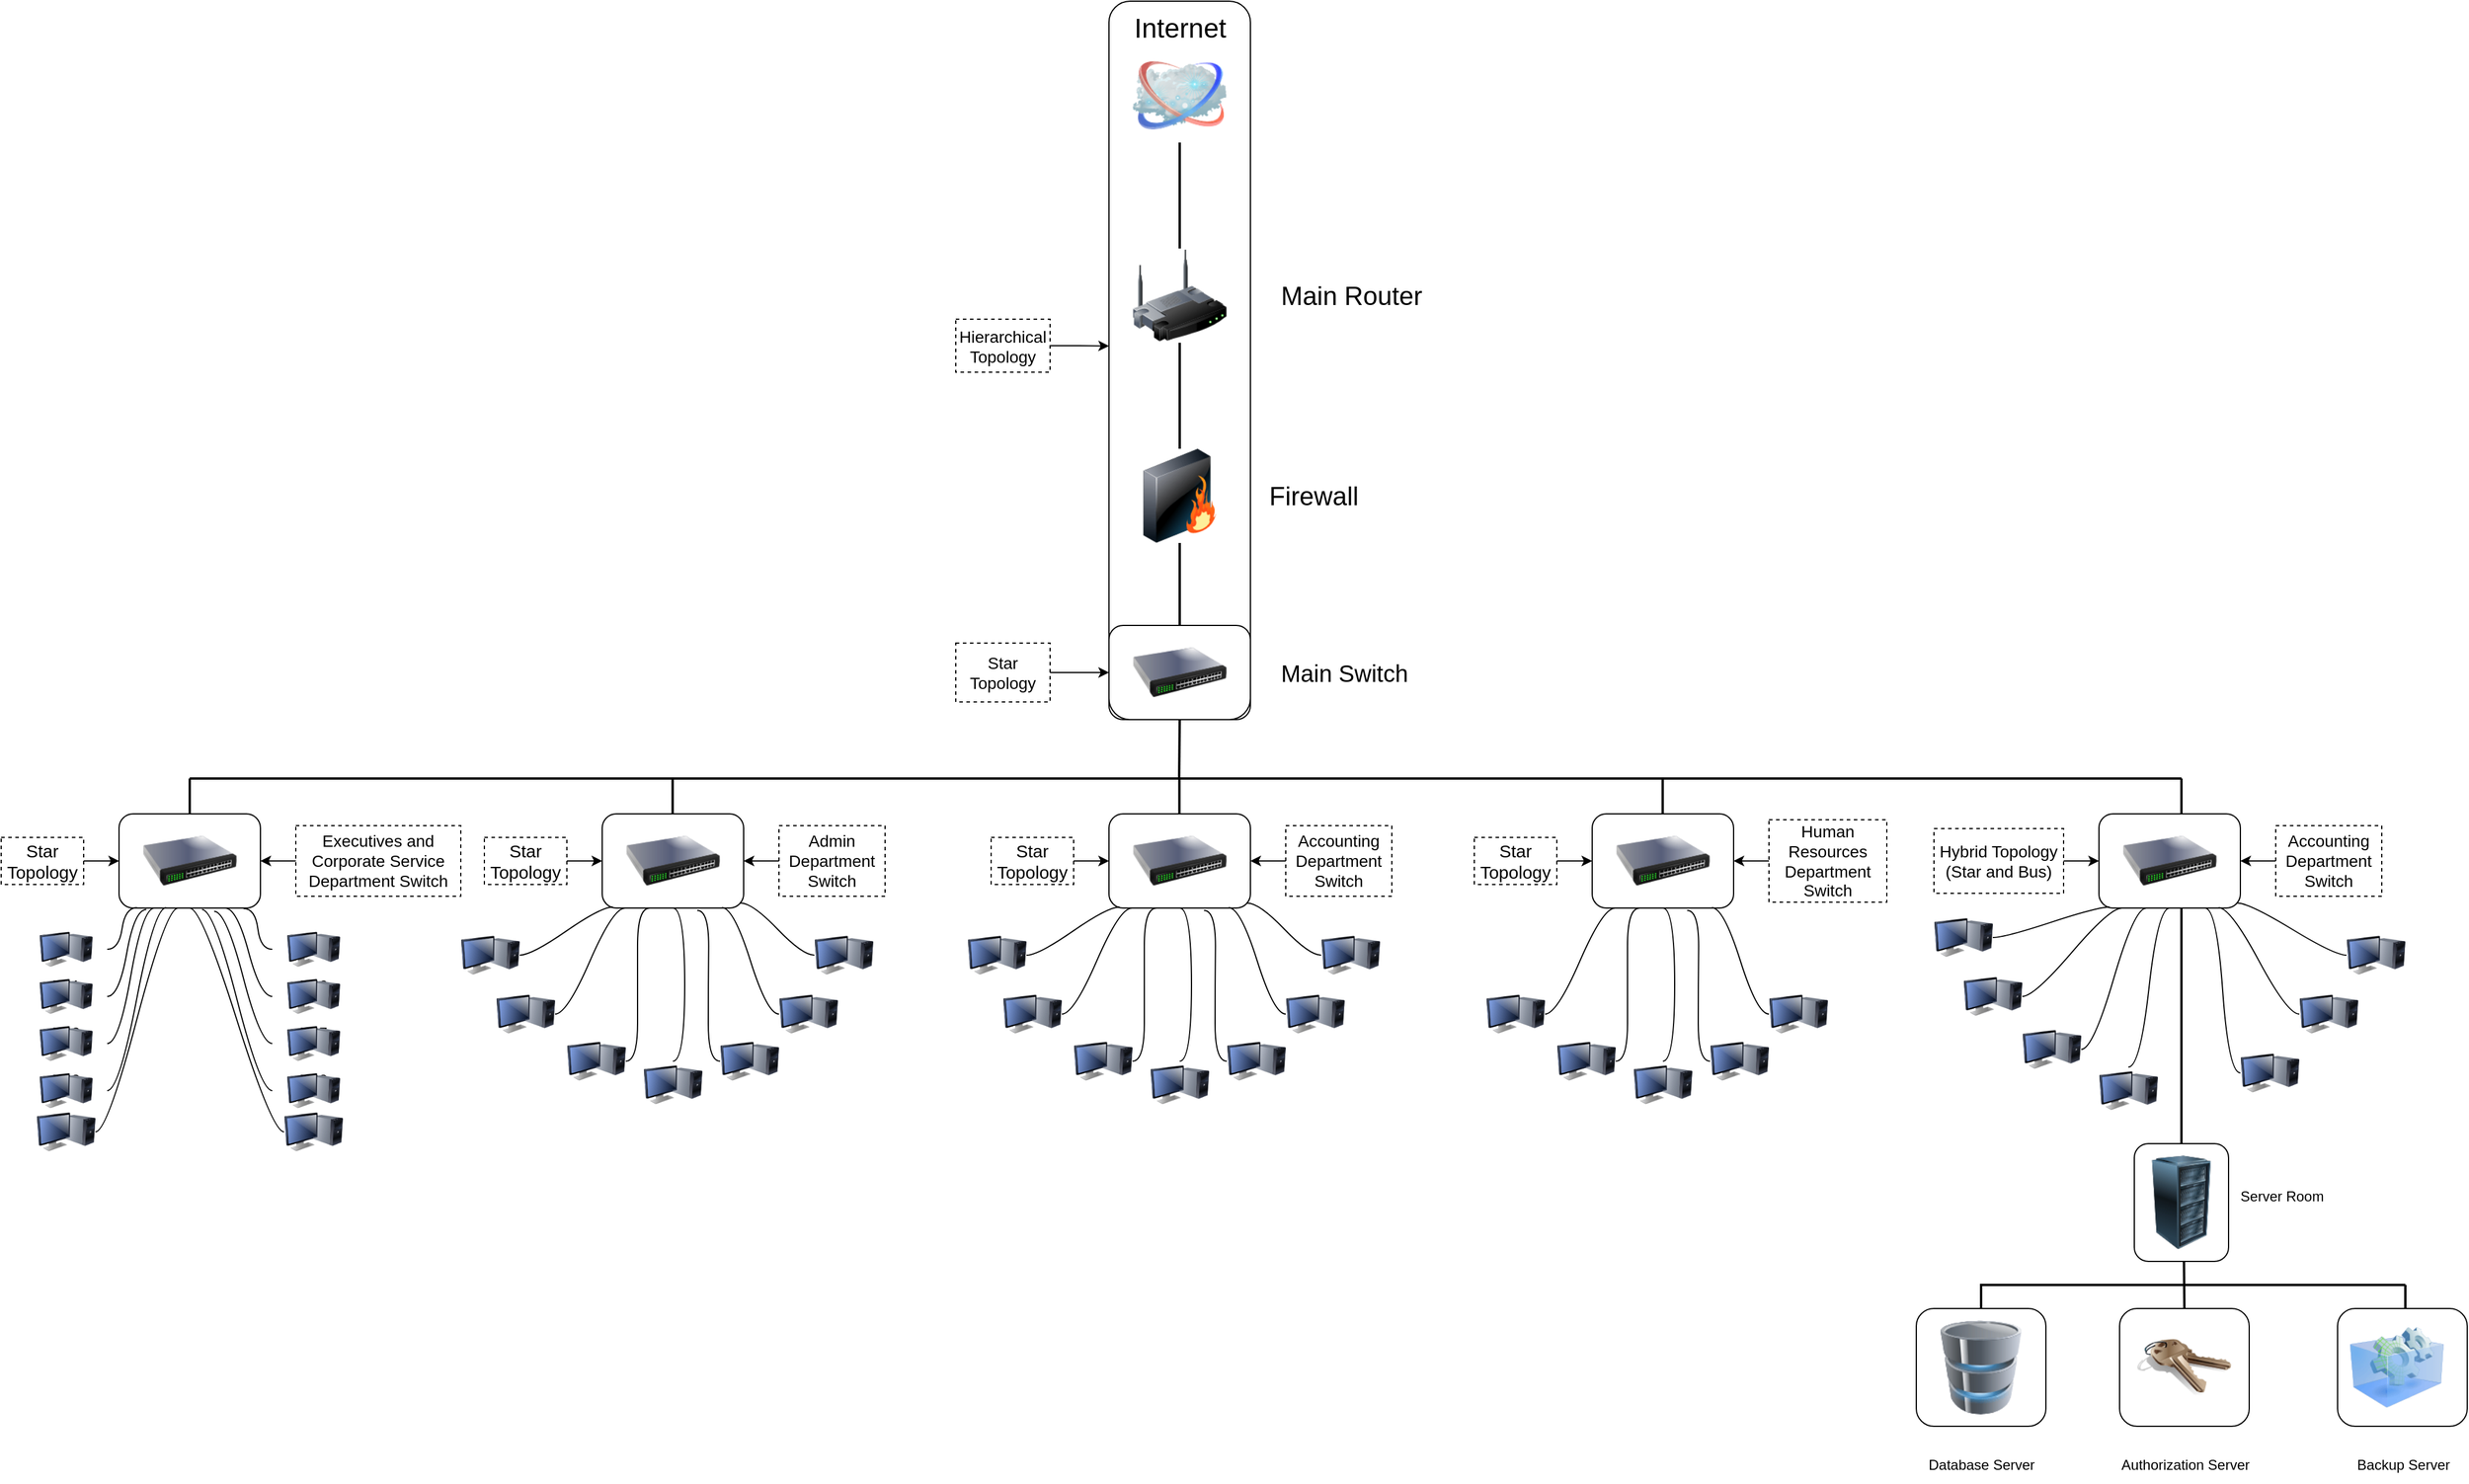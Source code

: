 <mxfile version="26.0.14">
  <diagram name="Page-1" id="55a83fd1-7818-8e21-69c5-c3457e3827bb">
    <mxGraphModel dx="402" dy="228" grid="1" gridSize="10" guides="1" tooltips="1" connect="1" arrows="1" fold="1" page="1" pageScale="1" pageWidth="4000" pageHeight="2800" background="none" math="0" shadow="0">
      <root>
        <mxCell id="0" />
        <mxCell id="1" parent="0" />
        <mxCell id="69ecfefc5c41e42c-18" style="edgeStyle=none;rounded=0;html=1;labelBackgroundColor=none;endArrow=none;strokeWidth=2;fontFamily=Verdana;fontSize=22;entryX=0.5;entryY=0;entryDx=0;entryDy=0;" parent="1" source="69ecfefc5c41e42c-1" target="69ecfefc5c41e42c-3" edge="1">
          <mxGeometry relative="1" as="geometry">
            <mxPoint x="1380" y="440" as="targetPoint" />
          </mxGeometry>
        </mxCell>
        <mxCell id="69ecfefc5c41e42c-2" value="&lt;font style=&quot;font-size: 23px;&quot;&gt;Internet&lt;/font&gt;" style="image;html=1;labelBackgroundColor=#ffffff;image=img/lib/clip_art/networking/Cloud_128x128.png;rounded=1;shadow=0;comic=0;strokeWidth=2;fontSize=22;labelPosition=center;verticalLabelPosition=top;align=center;verticalAlign=bottom;" parent="1" vertex="1">
          <mxGeometry x="1270" y="150" width="80" height="80" as="geometry" />
        </mxCell>
        <mxCell id="69ecfefc5c41e42c-19" style="edgeStyle=none;rounded=0;html=1;labelBackgroundColor=none;endArrow=none;strokeWidth=2;fontFamily=Verdana;fontSize=22;exitX=0.5;exitY=0;exitDx=0;exitDy=0;" parent="1" source="69ecfefc5c41e42c-1" target="69ecfefc5c41e42c-2" edge="1">
          <mxGeometry relative="1" as="geometry">
            <mxPoint x="1390" y="300" as="sourcePoint" />
          </mxGeometry>
        </mxCell>
        <mxCell id="69ecfefc5c41e42c-3" value="" style="image;html=1;labelBackgroundColor=#ffffff;image=img/lib/clip_art/networking/Firewall_128x128.png;rounded=1;shadow=0;comic=0;strokeWidth=2;fontSize=22;labelPosition=right;verticalLabelPosition=middle;align=left;verticalAlign=middle;movable=1;resizable=1;rotatable=1;deletable=1;editable=1;locked=0;connectable=1;" parent="1" vertex="1">
          <mxGeometry x="1270" y="490" width="80" height="80" as="geometry" />
        </mxCell>
        <mxCell id="6Orky0kNLDX0zlgvZ00A-6" value="" style="endArrow=none;html=1;rounded=0;entryX=0.5;entryY=1;entryDx=0;entryDy=0;exitX=0.5;exitY=0;exitDx=0;exitDy=0;strokeWidth=2;" edge="1" parent="1" source="6Orky0kNLDX0zlgvZ00A-5" target="69ecfefc5c41e42c-3">
          <mxGeometry width="50" height="50" relative="1" as="geometry">
            <mxPoint x="1240" y="510" as="sourcePoint" />
            <mxPoint x="1290" y="460" as="targetPoint" />
          </mxGeometry>
        </mxCell>
        <mxCell id="6Orky0kNLDX0zlgvZ00A-13" style="edgeStyle=entityRelationEdgeStyle;rounded=0;orthogonalLoop=1;jettySize=auto;html=1;startArrow=none;endArrow=none;segment=10;curved=1;sourcePerimeterSpacing=0;targetPerimeterSpacing=0;strokeWidth=2;" edge="1" parent="1">
          <mxGeometry relative="1" as="geometry">
            <mxPoint x="2160" y="770" as="targetPoint" />
            <mxPoint x="1334.996" y="770.004" as="sourcePoint" />
          </mxGeometry>
        </mxCell>
        <mxCell id="6Orky0kNLDX0zlgvZ00A-11" value="" style="whiteSpace=wrap;html=1;shape=partialRectangle;top=0;left=0;bottom=1;right=0;points=[[0,1],[1,1]];fillColor=none;align=center;verticalAlign=bottom;routingCenterY=0.5;snapToPoint=1;recursiveResize=0;autosize=1;treeFolding=1;treeMoving=1;newEdgeStyle={&quot;edgeStyle&quot;:&quot;entityRelationEdgeStyle&quot;,&quot;startArrow&quot;:&quot;none&quot;,&quot;endArrow&quot;:&quot;none&quot;,&quot;segment&quot;:10,&quot;curved&quot;:1,&quot;sourcePerimeterSpacing&quot;:0,&quot;targetPerimeterSpacing&quot;:0};strokeWidth=2;" vertex="1" parent="1">
          <mxGeometry x="1285" y="730" width="50" height="40" as="geometry" />
        </mxCell>
        <mxCell id="6Orky0kNLDX0zlgvZ00A-12" value="" style="edgeStyle=entityRelationEdgeStyle;startArrow=none;endArrow=none;segment=10;curved=1;sourcePerimeterSpacing=0;targetPerimeterSpacing=0;rounded=0;strokeWidth=2;entryX=0;entryY=1;entryDx=0;entryDy=0;" edge="1" target="6Orky0kNLDX0zlgvZ00A-11" parent="1">
          <mxGeometry relative="1" as="geometry">
            <mxPoint x="470" y="770" as="sourcePoint" />
            <mxPoint x="1269.935" y="769.995" as="targetPoint" />
            <Array as="points">
              <mxPoint x="690" y="810" />
              <mxPoint x="940" y="760.06" />
            </Array>
          </mxGeometry>
        </mxCell>
        <mxCell id="69ecfefc5c41e42c-1" value="" style="image;html=1;labelBackgroundColor=#ffffff;image=img/lib/clip_art/networking/Wireless_Router_128x128.png;rounded=1;shadow=0;comic=0;strokeWidth=2;fontSize=22" parent="1" vertex="1">
          <mxGeometry x="1270" y="320" width="80" height="80" as="geometry" />
        </mxCell>
        <mxCell id="6Orky0kNLDX0zlgvZ00A-2" value="&lt;font style=&quot;font-size: 22px;&quot;&gt;Main Router&lt;/font&gt;" style="text;strokeColor=none;fillColor=none;align=left;verticalAlign=middle;spacingLeft=4;spacingRight=4;overflow=hidden;points=[[0,0.5],[1,0.5]];portConstraint=eastwest;rotatable=0;whiteSpace=wrap;html=1;" vertex="1" parent="1">
          <mxGeometry x="1390" y="345" width="170" height="30" as="geometry" />
        </mxCell>
        <mxCell id="6Orky0kNLDX0zlgvZ00A-19" value="&lt;font style=&quot;font-size: 22px;&quot;&gt;Firewall&lt;/font&gt;" style="text;strokeColor=none;fillColor=none;align=left;verticalAlign=middle;spacingLeft=4;spacingRight=4;overflow=hidden;points=[[0,0.5],[1,0.5]];portConstraint=eastwest;rotatable=0;whiteSpace=wrap;html=1;" vertex="1" parent="1">
          <mxGeometry x="1380" y="515" width="170" height="30" as="geometry" />
        </mxCell>
        <mxCell id="6Orky0kNLDX0zlgvZ00A-5" value="" style="image;html=1;image=img/lib/clip_art/networking/Switch_128x128.png" vertex="1" parent="1">
          <mxGeometry x="1270" y="640" width="80" height="80" as="geometry" />
        </mxCell>
        <mxCell id="6Orky0kNLDX0zlgvZ00A-7" value="&lt;font style=&quot;font-size: 20px;&quot;&gt;Main Switch&lt;/font&gt;" style="text;strokeColor=none;fillColor=none;align=left;verticalAlign=middle;spacingLeft=4;spacingRight=4;overflow=hidden;points=[[0,0.5],[1,0.5]];portConstraint=eastwest;rotatable=0;whiteSpace=wrap;html=1;" vertex="1" parent="1">
          <mxGeometry x="1390" y="665" width="140" height="30" as="geometry" />
        </mxCell>
        <mxCell id="6Orky0kNLDX0zlgvZ00A-21" value="" style="rounded=1;whiteSpace=wrap;html=1;fillColor=none;" vertex="1" parent="1">
          <mxGeometry x="1250" y="110" width="120" height="610" as="geometry" />
        </mxCell>
        <mxCell id="6Orky0kNLDX0zlgvZ00A-24" value="&lt;font style=&quot;font-size: 14px;&quot;&gt;Hierarchical&lt;br&gt;Topology&lt;/font&gt;" style="rounded=0;whiteSpace=wrap;html=1;dashed=1;fillColor=none;" vertex="1" parent="1">
          <mxGeometry x="1120" y="380" width="80" height="45" as="geometry" />
        </mxCell>
        <mxCell id="6Orky0kNLDX0zlgvZ00A-26" value="" style="rounded=1;whiteSpace=wrap;html=1;fillColor=none;" vertex="1" parent="1">
          <mxGeometry x="1250" y="640" width="120" height="80" as="geometry" />
        </mxCell>
        <mxCell id="6Orky0kNLDX0zlgvZ00A-28" style="edgeStyle=orthogonalEdgeStyle;rounded=0;orthogonalLoop=1;jettySize=auto;html=1;entryX=0;entryY=0.5;entryDx=0;entryDy=0;" edge="1" parent="1" source="6Orky0kNLDX0zlgvZ00A-27" target="6Orky0kNLDX0zlgvZ00A-26">
          <mxGeometry relative="1" as="geometry" />
        </mxCell>
        <mxCell id="6Orky0kNLDX0zlgvZ00A-27" value="&lt;font style=&quot;font-size: 14px;&quot;&gt;Star Topology&lt;/font&gt;" style="rounded=0;whiteSpace=wrap;html=1;fillColor=none;dashed=1;" vertex="1" parent="1">
          <mxGeometry x="1120" y="655" width="80" height="50" as="geometry" />
        </mxCell>
        <mxCell id="6Orky0kNLDX0zlgvZ00A-30" value="" style="endArrow=none;html=1;rounded=0;entryX=0.5;entryY=1;entryDx=0;entryDy=0;exitX=0.491;exitY=0.982;exitDx=0;exitDy=0;exitPerimeter=0;strokeWidth=2;" edge="1" parent="1" source="6Orky0kNLDX0zlgvZ00A-11" target="6Orky0kNLDX0zlgvZ00A-26">
          <mxGeometry width="50" height="50" relative="1" as="geometry">
            <mxPoint x="1280" y="720" as="sourcePoint" />
            <mxPoint x="1330" y="670" as="targetPoint" />
          </mxGeometry>
        </mxCell>
        <mxCell id="6Orky0kNLDX0zlgvZ00A-31" value="" style="image;html=1;image=img/lib/clip_art/networking/Switch_128x128.png" vertex="1" parent="1">
          <mxGeometry x="430" y="800" width="80" height="80" as="geometry" />
        </mxCell>
        <mxCell id="6Orky0kNLDX0zlgvZ00A-32" value="" style="rounded=1;whiteSpace=wrap;html=1;fillColor=none;" vertex="1" parent="1">
          <mxGeometry x="410" y="800" width="120" height="80" as="geometry" />
        </mxCell>
        <mxCell id="6Orky0kNLDX0zlgvZ00A-36" value="" style="endArrow=none;html=1;rounded=0;exitX=0.5;exitY=0;exitDx=0;exitDy=0;strokeWidth=2;" edge="1" parent="1" source="6Orky0kNLDX0zlgvZ00A-32">
          <mxGeometry width="50" height="50" relative="1" as="geometry">
            <mxPoint x="1140" y="779" as="sourcePoint" />
            <mxPoint x="470" y="770" as="targetPoint" />
            <Array as="points" />
          </mxGeometry>
        </mxCell>
        <mxCell id="6Orky0kNLDX0zlgvZ00A-38" style="edgeStyle=orthogonalEdgeStyle;rounded=0;orthogonalLoop=1;jettySize=auto;html=1;entryX=0;entryY=0.5;entryDx=0;entryDy=0;" edge="1" parent="1" source="6Orky0kNLDX0zlgvZ00A-37" target="6Orky0kNLDX0zlgvZ00A-32">
          <mxGeometry relative="1" as="geometry" />
        </mxCell>
        <mxCell id="6Orky0kNLDX0zlgvZ00A-37" value="&lt;font style=&quot;font-size: 15px;&quot;&gt;Star Topology&lt;/font&gt;" style="rounded=0;whiteSpace=wrap;html=1;fillColor=none;strokeWidth=1;dashed=1;" vertex="1" parent="1">
          <mxGeometry x="310" y="820" width="70" height="40" as="geometry" />
        </mxCell>
        <mxCell id="6Orky0kNLDX0zlgvZ00A-39" style="edgeStyle=orthogonalEdgeStyle;rounded=0;orthogonalLoop=1;jettySize=auto;html=1;entryX=0;entryY=0.48;entryDx=0;entryDy=0;entryPerimeter=0;" edge="1" parent="1" source="6Orky0kNLDX0zlgvZ00A-24" target="6Orky0kNLDX0zlgvZ00A-21">
          <mxGeometry relative="1" as="geometry" />
        </mxCell>
        <mxCell id="6Orky0kNLDX0zlgvZ00A-40" value="PC1" style="whiteSpace=wrap;html=1;rounded=1;arcSize=50;align=center;verticalAlign=top;strokeWidth=1;autosize=1;spacing=4;treeFolding=1;treeMoving=1;newEdgeStyle={&quot;edgeStyle&quot;:&quot;entityRelationEdgeStyle&quot;,&quot;startArrow&quot;:&quot;none&quot;,&quot;endArrow&quot;:&quot;none&quot;,&quot;segment&quot;:10,&quot;curved&quot;:1,&quot;sourcePerimeterSpacing&quot;:0,&quot;targetPerimeterSpacing&quot;:0};shape=image;labelBackgroundColor=default;verticalLabelPosition=bottom;image=img/lib/clip_art/computers/Monitor_Tower_128x128.png;" vertex="1" parent="1">
          <mxGeometry x="330" y="900" width="70" height="30" as="geometry" />
        </mxCell>
        <mxCell id="6Orky0kNLDX0zlgvZ00A-41" value="" style="edgeStyle=entityRelationEdgeStyle;startArrow=none;endArrow=none;segment=10;curved=1;sourcePerimeterSpacing=0;targetPerimeterSpacing=0;rounded=0;exitX=0.127;exitY=0.995;exitDx=0;exitDy=0;exitPerimeter=0;" edge="1" target="6Orky0kNLDX0zlgvZ00A-40" parent="1" source="6Orky0kNLDX0zlgvZ00A-32">
          <mxGeometry relative="1" as="geometry">
            <mxPoint x="440" y="920" as="sourcePoint" />
            <Array as="points">
              <mxPoint x="440" y="935" />
              <mxPoint x="400" y="910" />
              <mxPoint x="420" y="880" />
            </Array>
          </mxGeometry>
        </mxCell>
        <mxCell id="6Orky0kNLDX0zlgvZ00A-42" value="PC2" style="whiteSpace=wrap;html=1;rounded=1;arcSize=50;align=center;verticalAlign=top;strokeWidth=1;autosize=1;spacing=4;treeFolding=1;treeMoving=1;newEdgeStyle={&quot;edgeStyle&quot;:&quot;entityRelationEdgeStyle&quot;,&quot;startArrow&quot;:&quot;none&quot;,&quot;endArrow&quot;:&quot;none&quot;,&quot;segment&quot;:10,&quot;curved&quot;:1,&quot;sourcePerimeterSpacing&quot;:0,&quot;targetPerimeterSpacing&quot;:0};shape=image;labelBackgroundColor=default;verticalLabelPosition=bottom;image=img/lib/clip_art/computers/Monitor_Tower_128x128.png;" vertex="1" parent="1">
          <mxGeometry x="330" y="940" width="70" height="30" as="geometry" />
        </mxCell>
        <mxCell id="6Orky0kNLDX0zlgvZ00A-59" style="edgeStyle=entityRelationEdgeStyle;rounded=0;orthogonalLoop=1;jettySize=auto;html=1;startArrow=none;endArrow=none;segment=10;curved=1;sourcePerimeterSpacing=0;targetPerimeterSpacing=0;entryX=0.25;entryY=1;entryDx=0;entryDy=0;" edge="1" parent="1" source="6Orky0kNLDX0zlgvZ00A-43" target="6Orky0kNLDX0zlgvZ00A-32">
          <mxGeometry relative="1" as="geometry" />
        </mxCell>
        <mxCell id="6Orky0kNLDX0zlgvZ00A-43" value="PC3" style="whiteSpace=wrap;html=1;rounded=1;arcSize=50;align=center;verticalAlign=top;strokeWidth=1;autosize=1;spacing=4;treeFolding=1;treeMoving=1;newEdgeStyle={&quot;edgeStyle&quot;:&quot;entityRelationEdgeStyle&quot;,&quot;startArrow&quot;:&quot;none&quot;,&quot;endArrow&quot;:&quot;none&quot;,&quot;segment&quot;:10,&quot;curved&quot;:1,&quot;sourcePerimeterSpacing&quot;:0,&quot;targetPerimeterSpacing&quot;:0};shape=image;labelBackgroundColor=default;verticalLabelPosition=bottom;image=img/lib/clip_art/computers/Monitor_Tower_128x128.png;" vertex="1" parent="1">
          <mxGeometry x="330" y="980" width="70" height="30" as="geometry" />
        </mxCell>
        <mxCell id="6Orky0kNLDX0zlgvZ00A-44" value="PC4" style="whiteSpace=wrap;html=1;rounded=1;arcSize=50;align=center;verticalAlign=top;strokeWidth=1;autosize=1;spacing=4;treeFolding=1;treeMoving=1;newEdgeStyle={&quot;edgeStyle&quot;:&quot;entityRelationEdgeStyle&quot;,&quot;startArrow&quot;:&quot;none&quot;,&quot;endArrow&quot;:&quot;none&quot;,&quot;segment&quot;:10,&quot;curved&quot;:1,&quot;sourcePerimeterSpacing&quot;:0,&quot;targetPerimeterSpacing&quot;:0};shape=image;labelBackgroundColor=default;verticalLabelPosition=bottom;image=img/lib/clip_art/computers/Monitor_Tower_128x128.png;" vertex="1" parent="1">
          <mxGeometry x="330" y="1020" width="70" height="30" as="geometry" />
        </mxCell>
        <mxCell id="6Orky0kNLDX0zlgvZ00A-45" value="" style="whiteSpace=wrap;html=1;rounded=1;arcSize=50;align=center;verticalAlign=top;strokeWidth=1;autosize=1;spacing=4;treeFolding=1;treeMoving=1;newEdgeStyle={&quot;edgeStyle&quot;:&quot;entityRelationEdgeStyle&quot;,&quot;startArrow&quot;:&quot;none&quot;,&quot;endArrow&quot;:&quot;none&quot;,&quot;segment&quot;:10,&quot;curved&quot;:1,&quot;sourcePerimeterSpacing&quot;:0,&quot;targetPerimeterSpacing&quot;:0};shape=image;labelBackgroundColor=default;verticalLabelPosition=bottom;image=img/lib/clip_art/computers/Monitor_Tower_128x128.png;" vertex="1" parent="1">
          <mxGeometry x="340" y="1050" width="50" height="40" as="geometry" />
        </mxCell>
        <mxCell id="6Orky0kNLDX0zlgvZ00A-46" value="PC6" style="whiteSpace=wrap;html=1;rounded=1;arcSize=50;align=center;verticalAlign=top;strokeWidth=1;autosize=1;spacing=4;treeFolding=1;treeMoving=1;newEdgeStyle={&quot;edgeStyle&quot;:&quot;entityRelationEdgeStyle&quot;,&quot;startArrow&quot;:&quot;none&quot;,&quot;endArrow&quot;:&quot;none&quot;,&quot;segment&quot;:10,&quot;curved&quot;:1,&quot;sourcePerimeterSpacing&quot;:0,&quot;targetPerimeterSpacing&quot;:0};shape=image;labelBackgroundColor=default;verticalLabelPosition=bottom;image=img/lib/clip_art/computers/Monitor_Tower_128x128.png;" vertex="1" parent="1">
          <mxGeometry x="540" y="900" width="70" height="30" as="geometry" />
        </mxCell>
        <mxCell id="6Orky0kNLDX0zlgvZ00A-49" style="edgeStyle=entityRelationEdgeStyle;rounded=0;orthogonalLoop=1;jettySize=auto;html=1;startArrow=none;endArrow=none;segment=10;curved=1;sourcePerimeterSpacing=0;targetPerimeterSpacing=0;entryX=0.88;entryY=1.005;entryDx=0;entryDy=0;entryPerimeter=0;" edge="1" parent="1" source="6Orky0kNLDX0zlgvZ00A-46" target="6Orky0kNLDX0zlgvZ00A-32">
          <mxGeometry relative="1" as="geometry" />
        </mxCell>
        <mxCell id="6Orky0kNLDX0zlgvZ00A-54" style="edgeStyle=entityRelationEdgeStyle;rounded=0;orthogonalLoop=1;jettySize=auto;html=1;startArrow=none;endArrow=none;segment=10;curved=1;sourcePerimeterSpacing=0;targetPerimeterSpacing=0;entryX=0.75;entryY=1;entryDx=0;entryDy=0;" edge="1" parent="1" source="6Orky0kNLDX0zlgvZ00A-50" target="6Orky0kNLDX0zlgvZ00A-32">
          <mxGeometry relative="1" as="geometry" />
        </mxCell>
        <mxCell id="6Orky0kNLDX0zlgvZ00A-50" value="PC7" style="whiteSpace=wrap;html=1;rounded=1;arcSize=50;align=center;verticalAlign=top;strokeWidth=1;autosize=1;spacing=4;treeFolding=1;treeMoving=1;newEdgeStyle={&quot;edgeStyle&quot;:&quot;entityRelationEdgeStyle&quot;,&quot;startArrow&quot;:&quot;none&quot;,&quot;endArrow&quot;:&quot;none&quot;,&quot;segment&quot;:10,&quot;curved&quot;:1,&quot;sourcePerimeterSpacing&quot;:0,&quot;targetPerimeterSpacing&quot;:0};shape=image;labelBackgroundColor=default;verticalLabelPosition=bottom;image=img/lib/clip_art/computers/Monitor_Tower_128x128.png;" vertex="1" parent="1">
          <mxGeometry x="540" y="940" width="70" height="30" as="geometry" />
        </mxCell>
        <mxCell id="6Orky0kNLDX0zlgvZ00A-51" value="PC8" style="whiteSpace=wrap;html=1;rounded=1;arcSize=50;align=center;verticalAlign=top;strokeWidth=1;autosize=1;spacing=4;treeFolding=1;treeMoving=1;newEdgeStyle={&quot;edgeStyle&quot;:&quot;entityRelationEdgeStyle&quot;,&quot;startArrow&quot;:&quot;none&quot;,&quot;endArrow&quot;:&quot;none&quot;,&quot;segment&quot;:10,&quot;curved&quot;:1,&quot;sourcePerimeterSpacing&quot;:0,&quot;targetPerimeterSpacing&quot;:0};shape=image;labelBackgroundColor=default;verticalLabelPosition=bottom;image=img/lib/clip_art/computers/Monitor_Tower_128x128.png;" vertex="1" parent="1">
          <mxGeometry x="540" y="980" width="70" height="30" as="geometry" />
        </mxCell>
        <mxCell id="6Orky0kNLDX0zlgvZ00A-52" value="PC9" style="whiteSpace=wrap;html=1;rounded=1;arcSize=50;align=center;verticalAlign=top;strokeWidth=1;autosize=1;spacing=4;treeFolding=1;treeMoving=1;newEdgeStyle={&quot;edgeStyle&quot;:&quot;entityRelationEdgeStyle&quot;,&quot;startArrow&quot;:&quot;none&quot;,&quot;endArrow&quot;:&quot;none&quot;,&quot;segment&quot;:10,&quot;curved&quot;:1,&quot;sourcePerimeterSpacing&quot;:0,&quot;targetPerimeterSpacing&quot;:0};shape=image;labelBackgroundColor=default;verticalLabelPosition=bottom;image=img/lib/clip_art/computers/Monitor_Tower_128x128.png;" vertex="1" parent="1">
          <mxGeometry x="540" y="1020" width="70" height="30" as="geometry" />
        </mxCell>
        <mxCell id="6Orky0kNLDX0zlgvZ00A-57" style="edgeStyle=entityRelationEdgeStyle;rounded=0;orthogonalLoop=1;jettySize=auto;html=1;startArrow=none;endArrow=none;segment=10;curved=1;sourcePerimeterSpacing=0;targetPerimeterSpacing=0;entryX=0.5;entryY=1;entryDx=0;entryDy=0;" edge="1" parent="1" source="6Orky0kNLDX0zlgvZ00A-53" target="6Orky0kNLDX0zlgvZ00A-32">
          <mxGeometry relative="1" as="geometry" />
        </mxCell>
        <mxCell id="6Orky0kNLDX0zlgvZ00A-53" value="" style="whiteSpace=wrap;html=1;rounded=1;arcSize=50;align=center;verticalAlign=top;strokeWidth=1;autosize=1;spacing=4;treeFolding=1;treeMoving=1;newEdgeStyle={&quot;edgeStyle&quot;:&quot;entityRelationEdgeStyle&quot;,&quot;startArrow&quot;:&quot;none&quot;,&quot;endArrow&quot;:&quot;none&quot;,&quot;segment&quot;:10,&quot;curved&quot;:1,&quot;sourcePerimeterSpacing&quot;:0,&quot;targetPerimeterSpacing&quot;:0};shape=image;labelBackgroundColor=default;verticalLabelPosition=bottom;image=img/lib/clip_art/computers/Monitor_Tower_128x128.png;" vertex="1" parent="1">
          <mxGeometry x="550" y="1050" width="50" height="40" as="geometry" />
        </mxCell>
        <mxCell id="6Orky0kNLDX0zlgvZ00A-55" style="edgeStyle=entityRelationEdgeStyle;rounded=0;orthogonalLoop=1;jettySize=auto;html=1;startArrow=none;endArrow=none;segment=10;curved=1;sourcePerimeterSpacing=0;targetPerimeterSpacing=0;entryX=0.673;entryY=1.035;entryDx=0;entryDy=0;entryPerimeter=0;" edge="1" parent="1" source="6Orky0kNLDX0zlgvZ00A-51" target="6Orky0kNLDX0zlgvZ00A-32">
          <mxGeometry relative="1" as="geometry" />
        </mxCell>
        <mxCell id="6Orky0kNLDX0zlgvZ00A-56" style="edgeStyle=entityRelationEdgeStyle;rounded=0;orthogonalLoop=1;jettySize=auto;html=1;startArrow=none;endArrow=none;segment=10;curved=1;sourcePerimeterSpacing=0;targetPerimeterSpacing=0;entryX=0.587;entryY=1.015;entryDx=0;entryDy=0;entryPerimeter=0;" edge="1" parent="1" source="6Orky0kNLDX0zlgvZ00A-52" target="6Orky0kNLDX0zlgvZ00A-32">
          <mxGeometry relative="1" as="geometry" />
        </mxCell>
        <mxCell id="6Orky0kNLDX0zlgvZ00A-58" style="edgeStyle=entityRelationEdgeStyle;rounded=0;orthogonalLoop=1;jettySize=auto;html=1;startArrow=none;endArrow=none;segment=10;curved=1;sourcePerimeterSpacing=0;targetPerimeterSpacing=0;entryX=0.193;entryY=1.015;entryDx=0;entryDy=0;entryPerimeter=0;" edge="1" parent="1" source="6Orky0kNLDX0zlgvZ00A-42" target="6Orky0kNLDX0zlgvZ00A-32">
          <mxGeometry relative="1" as="geometry" />
        </mxCell>
        <mxCell id="6Orky0kNLDX0zlgvZ00A-60" style="edgeStyle=entityRelationEdgeStyle;rounded=0;orthogonalLoop=1;jettySize=auto;html=1;startArrow=none;endArrow=none;segment=10;curved=1;sourcePerimeterSpacing=0;targetPerimeterSpacing=0;entryX=0.333;entryY=0.995;entryDx=0;entryDy=0;entryPerimeter=0;" edge="1" parent="1" source="6Orky0kNLDX0zlgvZ00A-44" target="6Orky0kNLDX0zlgvZ00A-32">
          <mxGeometry relative="1" as="geometry" />
        </mxCell>
        <mxCell id="6Orky0kNLDX0zlgvZ00A-61" style="edgeStyle=entityRelationEdgeStyle;rounded=0;orthogonalLoop=1;jettySize=auto;html=1;startArrow=none;endArrow=none;segment=10;curved=1;sourcePerimeterSpacing=0;targetPerimeterSpacing=0;" edge="1" parent="1" source="6Orky0kNLDX0zlgvZ00A-45">
          <mxGeometry relative="1" as="geometry">
            <mxPoint x="460" y="880" as="targetPoint" />
            <Array as="points">
              <mxPoint x="430" y="990" />
            </Array>
          </mxGeometry>
        </mxCell>
        <mxCell id="6Orky0kNLDX0zlgvZ00A-62" value="" style="image;html=1;image=img/lib/clip_art/networking/Switch_128x128.png" vertex="1" parent="1">
          <mxGeometry x="840" y="800" width="80" height="80" as="geometry" />
        </mxCell>
        <mxCell id="6Orky0kNLDX0zlgvZ00A-63" value="" style="rounded=1;whiteSpace=wrap;html=1;fillColor=none;" vertex="1" parent="1">
          <mxGeometry x="820" y="800" width="120" height="80" as="geometry" />
        </mxCell>
        <mxCell id="6Orky0kNLDX0zlgvZ00A-64" style="edgeStyle=orthogonalEdgeStyle;rounded=0;orthogonalLoop=1;jettySize=auto;html=1;entryX=0;entryY=0.5;entryDx=0;entryDy=0;" edge="1" parent="1" source="6Orky0kNLDX0zlgvZ00A-65" target="6Orky0kNLDX0zlgvZ00A-63">
          <mxGeometry relative="1" as="geometry" />
        </mxCell>
        <mxCell id="6Orky0kNLDX0zlgvZ00A-65" value="&lt;font style=&quot;font-size: 15px;&quot;&gt;Star Topology&lt;/font&gt;" style="rounded=0;whiteSpace=wrap;html=1;fillColor=none;strokeWidth=1;dashed=1;" vertex="1" parent="1">
          <mxGeometry x="720" y="820" width="70" height="40" as="geometry" />
        </mxCell>
        <mxCell id="6Orky0kNLDX0zlgvZ00A-87" style="edgeStyle=orthogonalEdgeStyle;rounded=0;orthogonalLoop=1;jettySize=auto;html=1;entryX=1;entryY=0.5;entryDx=0;entryDy=0;" edge="1" parent="1" source="6Orky0kNLDX0zlgvZ00A-86" target="6Orky0kNLDX0zlgvZ00A-32">
          <mxGeometry relative="1" as="geometry" />
        </mxCell>
        <mxCell id="6Orky0kNLDX0zlgvZ00A-86" value="&lt;font style=&quot;font-size: 14px;&quot;&gt;Executives and Corporate Service Department Switch&lt;/font&gt;" style="rounded=0;whiteSpace=wrap;html=1;fillColor=none;strokeWidth=1;dashed=1;" vertex="1" parent="1">
          <mxGeometry x="560" y="810" width="140" height="60" as="geometry" />
        </mxCell>
        <mxCell id="6Orky0kNLDX0zlgvZ00A-90" style="edgeStyle=orthogonalEdgeStyle;rounded=0;orthogonalLoop=1;jettySize=auto;html=1;entryX=1;entryY=0.5;entryDx=0;entryDy=0;" edge="1" parent="1" source="6Orky0kNLDX0zlgvZ00A-89" target="6Orky0kNLDX0zlgvZ00A-63">
          <mxGeometry relative="1" as="geometry" />
        </mxCell>
        <mxCell id="6Orky0kNLDX0zlgvZ00A-89" value="&lt;font style=&quot;font-size: 14px;&quot;&gt;Admin Department Switch&lt;/font&gt;" style="rounded=0;whiteSpace=wrap;html=1;fillColor=none;strokeWidth=1;dashed=1;" vertex="1" parent="1">
          <mxGeometry x="970" y="810" width="90" height="60" as="geometry" />
        </mxCell>
        <mxCell id="6Orky0kNLDX0zlgvZ00A-92" value="" style="whiteSpace=wrap;html=1;rounded=1;arcSize=50;align=center;verticalAlign=top;strokeWidth=1;autosize=1;spacing=4;treeFolding=1;treeMoving=1;newEdgeStyle={&quot;edgeStyle&quot;:&quot;entityRelationEdgeStyle&quot;,&quot;startArrow&quot;:&quot;none&quot;,&quot;endArrow&quot;:&quot;none&quot;,&quot;segment&quot;:10,&quot;curved&quot;:1,&quot;sourcePerimeterSpacing&quot;:0,&quot;targetPerimeterSpacing&quot;:0};shape=image;labelBackgroundColor=default;verticalLabelPosition=bottom;image=img/lib/clip_art/computers/Monitor_Tower_128x128.png;" vertex="1" parent="1">
          <mxGeometry x="700" y="900" width="50" height="40" as="geometry" />
        </mxCell>
        <mxCell id="6Orky0kNLDX0zlgvZ00A-94" value="" style="whiteSpace=wrap;html=1;rounded=1;arcSize=50;align=center;verticalAlign=top;strokeWidth=1;autosize=1;spacing=4;treeFolding=1;treeMoving=1;newEdgeStyle={&quot;edgeStyle&quot;:&quot;entityRelationEdgeStyle&quot;,&quot;startArrow&quot;:&quot;none&quot;,&quot;endArrow&quot;:&quot;none&quot;,&quot;segment&quot;:10,&quot;curved&quot;:1,&quot;sourcePerimeterSpacing&quot;:0,&quot;targetPerimeterSpacing&quot;:0};shape=image;labelBackgroundColor=default;verticalLabelPosition=bottom;image=img/lib/clip_art/computers/Monitor_Tower_128x128.png;" vertex="1" parent="1">
          <mxGeometry x="730" y="950" width="50" height="40" as="geometry" />
        </mxCell>
        <mxCell id="6Orky0kNLDX0zlgvZ00A-95" value="" style="whiteSpace=wrap;html=1;rounded=1;arcSize=50;align=center;verticalAlign=top;strokeWidth=1;autosize=1;spacing=4;treeFolding=1;treeMoving=1;newEdgeStyle={&quot;edgeStyle&quot;:&quot;entityRelationEdgeStyle&quot;,&quot;startArrow&quot;:&quot;none&quot;,&quot;endArrow&quot;:&quot;none&quot;,&quot;segment&quot;:10,&quot;curved&quot;:1,&quot;sourcePerimeterSpacing&quot;:0,&quot;targetPerimeterSpacing&quot;:0};shape=image;labelBackgroundColor=default;verticalLabelPosition=bottom;image=img/lib/clip_art/computers/Monitor_Tower_128x128.png;" vertex="1" parent="1">
          <mxGeometry x="790" y="990" width="50" height="40" as="geometry" />
        </mxCell>
        <mxCell id="6Orky0kNLDX0zlgvZ00A-104" style="edgeStyle=entityRelationEdgeStyle;rounded=0;orthogonalLoop=1;jettySize=auto;html=1;startArrow=none;endArrow=none;segment=10;curved=1;sourcePerimeterSpacing=0;targetPerimeterSpacing=0;entryX=0.5;entryY=1;entryDx=0;entryDy=0;exitX=0.5;exitY=0;exitDx=0;exitDy=0;" edge="1" parent="1" source="6Orky0kNLDX0zlgvZ00A-97" target="6Orky0kNLDX0zlgvZ00A-63">
          <mxGeometry relative="1" as="geometry">
            <Array as="points">
              <mxPoint x="880" y="1010" />
              <mxPoint x="880" y="950" />
            </Array>
          </mxGeometry>
        </mxCell>
        <mxCell id="6Orky0kNLDX0zlgvZ00A-97" value="" style="whiteSpace=wrap;html=1;rounded=1;arcSize=50;align=center;verticalAlign=top;strokeWidth=1;autosize=1;spacing=4;treeFolding=1;treeMoving=1;newEdgeStyle={&quot;edgeStyle&quot;:&quot;entityRelationEdgeStyle&quot;,&quot;startArrow&quot;:&quot;none&quot;,&quot;endArrow&quot;:&quot;none&quot;,&quot;segment&quot;:10,&quot;curved&quot;:1,&quot;sourcePerimeterSpacing&quot;:0,&quot;targetPerimeterSpacing&quot;:0};shape=image;labelBackgroundColor=default;verticalLabelPosition=bottom;image=img/lib/clip_art/computers/Monitor_Tower_128x128.png;" vertex="1" parent="1">
          <mxGeometry x="855" y="1010" width="50" height="40" as="geometry" />
        </mxCell>
        <mxCell id="6Orky0kNLDX0zlgvZ00A-98" value="" style="whiteSpace=wrap;html=1;rounded=1;arcSize=50;align=center;verticalAlign=top;strokeWidth=1;autosize=1;spacing=4;treeFolding=1;treeMoving=1;newEdgeStyle={&quot;edgeStyle&quot;:&quot;entityRelationEdgeStyle&quot;,&quot;startArrow&quot;:&quot;none&quot;,&quot;endArrow&quot;:&quot;none&quot;,&quot;segment&quot;:10,&quot;curved&quot;:1,&quot;sourcePerimeterSpacing&quot;:0,&quot;targetPerimeterSpacing&quot;:0};shape=image;labelBackgroundColor=default;verticalLabelPosition=bottom;image=img/lib/clip_art/computers/Monitor_Tower_128x128.png;" vertex="1" parent="1">
          <mxGeometry x="920" y="990" width="50" height="40" as="geometry" />
        </mxCell>
        <mxCell id="6Orky0kNLDX0zlgvZ00A-99" value="" style="whiteSpace=wrap;html=1;rounded=1;arcSize=50;align=center;verticalAlign=top;strokeWidth=1;autosize=1;spacing=4;treeFolding=1;treeMoving=1;newEdgeStyle={&quot;edgeStyle&quot;:&quot;entityRelationEdgeStyle&quot;,&quot;startArrow&quot;:&quot;none&quot;,&quot;endArrow&quot;:&quot;none&quot;,&quot;segment&quot;:10,&quot;curved&quot;:1,&quot;sourcePerimeterSpacing&quot;:0,&quot;targetPerimeterSpacing&quot;:0};shape=image;labelBackgroundColor=default;verticalLabelPosition=bottom;image=img/lib/clip_art/computers/Monitor_Tower_128x128.png;" vertex="1" parent="1">
          <mxGeometry x="970" y="950" width="50" height="40" as="geometry" />
        </mxCell>
        <mxCell id="6Orky0kNLDX0zlgvZ00A-100" value="" style="whiteSpace=wrap;html=1;rounded=1;arcSize=50;align=center;verticalAlign=top;strokeWidth=1;autosize=1;spacing=4;treeFolding=1;treeMoving=1;newEdgeStyle={&quot;edgeStyle&quot;:&quot;entityRelationEdgeStyle&quot;,&quot;startArrow&quot;:&quot;none&quot;,&quot;endArrow&quot;:&quot;none&quot;,&quot;segment&quot;:10,&quot;curved&quot;:1,&quot;sourcePerimeterSpacing&quot;:0,&quot;targetPerimeterSpacing&quot;:0};shape=image;labelBackgroundColor=default;verticalLabelPosition=bottom;image=img/lib/clip_art/computers/Monitor_Tower_128x128.png;" vertex="1" parent="1">
          <mxGeometry x="1000" y="900" width="50" height="40" as="geometry" />
        </mxCell>
        <mxCell id="6Orky0kNLDX0zlgvZ00A-101" style="edgeStyle=entityRelationEdgeStyle;rounded=0;orthogonalLoop=1;jettySize=auto;html=1;startArrow=none;endArrow=none;segment=10;curved=1;sourcePerimeterSpacing=0;targetPerimeterSpacing=0;entryX=0.074;entryY=0.989;entryDx=0;entryDy=0;entryPerimeter=0;" edge="1" parent="1" source="6Orky0kNLDX0zlgvZ00A-92" target="6Orky0kNLDX0zlgvZ00A-63">
          <mxGeometry relative="1" as="geometry" />
        </mxCell>
        <mxCell id="6Orky0kNLDX0zlgvZ00A-102" style="edgeStyle=entityRelationEdgeStyle;rounded=0;orthogonalLoop=1;jettySize=auto;html=1;startArrow=none;endArrow=none;segment=10;curved=1;sourcePerimeterSpacing=0;targetPerimeterSpacing=0;entryX=0.159;entryY=1.001;entryDx=0;entryDy=0;entryPerimeter=0;" edge="1" parent="1" source="6Orky0kNLDX0zlgvZ00A-94" target="6Orky0kNLDX0zlgvZ00A-63">
          <mxGeometry relative="1" as="geometry" />
        </mxCell>
        <mxCell id="6Orky0kNLDX0zlgvZ00A-103" style="edgeStyle=entityRelationEdgeStyle;rounded=0;orthogonalLoop=1;jettySize=auto;html=1;startArrow=none;endArrow=none;segment=10;curved=1;sourcePerimeterSpacing=0;targetPerimeterSpacing=0;entryX=0.333;entryY=1.001;entryDx=0;entryDy=0;entryPerimeter=0;" edge="1" parent="1" source="6Orky0kNLDX0zlgvZ00A-95" target="6Orky0kNLDX0zlgvZ00A-63">
          <mxGeometry relative="1" as="geometry" />
        </mxCell>
        <mxCell id="6Orky0kNLDX0zlgvZ00A-105" style="edgeStyle=entityRelationEdgeStyle;rounded=0;orthogonalLoop=1;jettySize=auto;html=1;startArrow=none;endArrow=none;segment=10;curved=1;sourcePerimeterSpacing=0;targetPerimeterSpacing=0;entryX=0.672;entryY=1.025;entryDx=0;entryDy=0;entryPerimeter=0;" edge="1" parent="1" source="6Orky0kNLDX0zlgvZ00A-98" target="6Orky0kNLDX0zlgvZ00A-63">
          <mxGeometry relative="1" as="geometry" />
        </mxCell>
        <mxCell id="6Orky0kNLDX0zlgvZ00A-106" style="edgeStyle=entityRelationEdgeStyle;rounded=0;orthogonalLoop=1;jettySize=auto;html=1;startArrow=none;endArrow=none;segment=10;curved=1;sourcePerimeterSpacing=0;targetPerimeterSpacing=0;entryX=0.846;entryY=0.995;entryDx=0;entryDy=0;entryPerimeter=0;" edge="1" parent="1" source="6Orky0kNLDX0zlgvZ00A-99" target="6Orky0kNLDX0zlgvZ00A-63">
          <mxGeometry relative="1" as="geometry" />
        </mxCell>
        <mxCell id="6Orky0kNLDX0zlgvZ00A-107" style="edgeStyle=entityRelationEdgeStyle;rounded=0;orthogonalLoop=1;jettySize=auto;html=1;startArrow=none;endArrow=none;segment=10;curved=1;sourcePerimeterSpacing=0;targetPerimeterSpacing=0;entryX=0.979;entryY=0.947;entryDx=0;entryDy=0;entryPerimeter=0;" edge="1" parent="1" source="6Orky0kNLDX0zlgvZ00A-100" target="6Orky0kNLDX0zlgvZ00A-63">
          <mxGeometry relative="1" as="geometry" />
        </mxCell>
        <mxCell id="6Orky0kNLDX0zlgvZ00A-108" value="" style="endArrow=none;html=1;rounded=0;exitX=0.5;exitY=0;exitDx=0;exitDy=0;strokeWidth=2;" edge="1" parent="1">
          <mxGeometry width="50" height="50" relative="1" as="geometry">
            <mxPoint x="879.75" y="800" as="sourcePoint" />
            <mxPoint x="879.75" y="770" as="targetPoint" />
            <Array as="points" />
          </mxGeometry>
        </mxCell>
        <mxCell id="6Orky0kNLDX0zlgvZ00A-158" value="" style="image;html=1;image=img/lib/clip_art/networking/Switch_128x128.png" vertex="1" parent="1">
          <mxGeometry x="1270" y="800" width="80" height="80" as="geometry" />
        </mxCell>
        <mxCell id="6Orky0kNLDX0zlgvZ00A-159" value="" style="rounded=1;whiteSpace=wrap;html=1;fillColor=none;" vertex="1" parent="1">
          <mxGeometry x="1250" y="800" width="120" height="80" as="geometry" />
        </mxCell>
        <mxCell id="6Orky0kNLDX0zlgvZ00A-160" style="edgeStyle=orthogonalEdgeStyle;rounded=0;orthogonalLoop=1;jettySize=auto;html=1;entryX=0;entryY=0.5;entryDx=0;entryDy=0;" edge="1" parent="1" source="6Orky0kNLDX0zlgvZ00A-161" target="6Orky0kNLDX0zlgvZ00A-159">
          <mxGeometry relative="1" as="geometry" />
        </mxCell>
        <mxCell id="6Orky0kNLDX0zlgvZ00A-161" value="&lt;font style=&quot;font-size: 15px;&quot;&gt;Star Topology&lt;/font&gt;" style="rounded=0;whiteSpace=wrap;html=1;fillColor=none;strokeWidth=1;dashed=1;" vertex="1" parent="1">
          <mxGeometry x="1150" y="820" width="70" height="40" as="geometry" />
        </mxCell>
        <mxCell id="6Orky0kNLDX0zlgvZ00A-162" style="edgeStyle=orthogonalEdgeStyle;rounded=0;orthogonalLoop=1;jettySize=auto;html=1;entryX=1;entryY=0.5;entryDx=0;entryDy=0;" edge="1" parent="1" source="6Orky0kNLDX0zlgvZ00A-163" target="6Orky0kNLDX0zlgvZ00A-159">
          <mxGeometry relative="1" as="geometry" />
        </mxCell>
        <mxCell id="6Orky0kNLDX0zlgvZ00A-163" value="&lt;font style=&quot;font-size: 14px;&quot;&gt;Accounting Department Switch&lt;/font&gt;" style="rounded=0;whiteSpace=wrap;html=1;fillColor=none;strokeWidth=1;dashed=1;" vertex="1" parent="1">
          <mxGeometry x="1400" y="810" width="90" height="60" as="geometry" />
        </mxCell>
        <mxCell id="6Orky0kNLDX0zlgvZ00A-164" value="" style="whiteSpace=wrap;html=1;rounded=1;arcSize=50;align=center;verticalAlign=top;strokeWidth=1;autosize=1;spacing=4;treeFolding=1;treeMoving=1;newEdgeStyle={&quot;edgeStyle&quot;:&quot;entityRelationEdgeStyle&quot;,&quot;startArrow&quot;:&quot;none&quot;,&quot;endArrow&quot;:&quot;none&quot;,&quot;segment&quot;:10,&quot;curved&quot;:1,&quot;sourcePerimeterSpacing&quot;:0,&quot;targetPerimeterSpacing&quot;:0};shape=image;labelBackgroundColor=default;verticalLabelPosition=bottom;image=img/lib/clip_art/computers/Monitor_Tower_128x128.png;" vertex="1" parent="1">
          <mxGeometry x="1130" y="900" width="50" height="40" as="geometry" />
        </mxCell>
        <mxCell id="6Orky0kNLDX0zlgvZ00A-165" value="" style="whiteSpace=wrap;html=1;rounded=1;arcSize=50;align=center;verticalAlign=top;strokeWidth=1;autosize=1;spacing=4;treeFolding=1;treeMoving=1;newEdgeStyle={&quot;edgeStyle&quot;:&quot;entityRelationEdgeStyle&quot;,&quot;startArrow&quot;:&quot;none&quot;,&quot;endArrow&quot;:&quot;none&quot;,&quot;segment&quot;:10,&quot;curved&quot;:1,&quot;sourcePerimeterSpacing&quot;:0,&quot;targetPerimeterSpacing&quot;:0};shape=image;labelBackgroundColor=default;verticalLabelPosition=bottom;image=img/lib/clip_art/computers/Monitor_Tower_128x128.png;" vertex="1" parent="1">
          <mxGeometry x="1160" y="950" width="50" height="40" as="geometry" />
        </mxCell>
        <mxCell id="6Orky0kNLDX0zlgvZ00A-166" value="" style="whiteSpace=wrap;html=1;rounded=1;arcSize=50;align=center;verticalAlign=top;strokeWidth=1;autosize=1;spacing=4;treeFolding=1;treeMoving=1;newEdgeStyle={&quot;edgeStyle&quot;:&quot;entityRelationEdgeStyle&quot;,&quot;startArrow&quot;:&quot;none&quot;,&quot;endArrow&quot;:&quot;none&quot;,&quot;segment&quot;:10,&quot;curved&quot;:1,&quot;sourcePerimeterSpacing&quot;:0,&quot;targetPerimeterSpacing&quot;:0};shape=image;labelBackgroundColor=default;verticalLabelPosition=bottom;image=img/lib/clip_art/computers/Monitor_Tower_128x128.png;" vertex="1" parent="1">
          <mxGeometry x="1220" y="990" width="50" height="40" as="geometry" />
        </mxCell>
        <mxCell id="6Orky0kNLDX0zlgvZ00A-167" style="edgeStyle=entityRelationEdgeStyle;rounded=0;orthogonalLoop=1;jettySize=auto;html=1;startArrow=none;endArrow=none;segment=10;curved=1;sourcePerimeterSpacing=0;targetPerimeterSpacing=0;entryX=0.5;entryY=1;entryDx=0;entryDy=0;exitX=0.5;exitY=0;exitDx=0;exitDy=0;" edge="1" parent="1" source="6Orky0kNLDX0zlgvZ00A-168" target="6Orky0kNLDX0zlgvZ00A-159">
          <mxGeometry relative="1" as="geometry">
            <Array as="points">
              <mxPoint x="1310" y="1010" />
              <mxPoint x="1310" y="950" />
            </Array>
          </mxGeometry>
        </mxCell>
        <mxCell id="6Orky0kNLDX0zlgvZ00A-168" value="" style="whiteSpace=wrap;html=1;rounded=1;arcSize=50;align=center;verticalAlign=top;strokeWidth=1;autosize=1;spacing=4;treeFolding=1;treeMoving=1;newEdgeStyle={&quot;edgeStyle&quot;:&quot;entityRelationEdgeStyle&quot;,&quot;startArrow&quot;:&quot;none&quot;,&quot;endArrow&quot;:&quot;none&quot;,&quot;segment&quot;:10,&quot;curved&quot;:1,&quot;sourcePerimeterSpacing&quot;:0,&quot;targetPerimeterSpacing&quot;:0};shape=image;labelBackgroundColor=default;verticalLabelPosition=bottom;image=img/lib/clip_art/computers/Monitor_Tower_128x128.png;" vertex="1" parent="1">
          <mxGeometry x="1285" y="1010" width="50" height="40" as="geometry" />
        </mxCell>
        <mxCell id="6Orky0kNLDX0zlgvZ00A-169" value="" style="whiteSpace=wrap;html=1;rounded=1;arcSize=50;align=center;verticalAlign=top;strokeWidth=1;autosize=1;spacing=4;treeFolding=1;treeMoving=1;newEdgeStyle={&quot;edgeStyle&quot;:&quot;entityRelationEdgeStyle&quot;,&quot;startArrow&quot;:&quot;none&quot;,&quot;endArrow&quot;:&quot;none&quot;,&quot;segment&quot;:10,&quot;curved&quot;:1,&quot;sourcePerimeterSpacing&quot;:0,&quot;targetPerimeterSpacing&quot;:0};shape=image;labelBackgroundColor=default;verticalLabelPosition=bottom;image=img/lib/clip_art/computers/Monitor_Tower_128x128.png;" vertex="1" parent="1">
          <mxGeometry x="1350" y="990" width="50" height="40" as="geometry" />
        </mxCell>
        <mxCell id="6Orky0kNLDX0zlgvZ00A-170" value="" style="whiteSpace=wrap;html=1;rounded=1;arcSize=50;align=center;verticalAlign=top;strokeWidth=1;autosize=1;spacing=4;treeFolding=1;treeMoving=1;newEdgeStyle={&quot;edgeStyle&quot;:&quot;entityRelationEdgeStyle&quot;,&quot;startArrow&quot;:&quot;none&quot;,&quot;endArrow&quot;:&quot;none&quot;,&quot;segment&quot;:10,&quot;curved&quot;:1,&quot;sourcePerimeterSpacing&quot;:0,&quot;targetPerimeterSpacing&quot;:0};shape=image;labelBackgroundColor=default;verticalLabelPosition=bottom;image=img/lib/clip_art/computers/Monitor_Tower_128x128.png;" vertex="1" parent="1">
          <mxGeometry x="1400" y="950" width="50" height="40" as="geometry" />
        </mxCell>
        <mxCell id="6Orky0kNLDX0zlgvZ00A-171" value="" style="whiteSpace=wrap;html=1;rounded=1;arcSize=50;align=center;verticalAlign=top;strokeWidth=1;autosize=1;spacing=4;treeFolding=1;treeMoving=1;newEdgeStyle={&quot;edgeStyle&quot;:&quot;entityRelationEdgeStyle&quot;,&quot;startArrow&quot;:&quot;none&quot;,&quot;endArrow&quot;:&quot;none&quot;,&quot;segment&quot;:10,&quot;curved&quot;:1,&quot;sourcePerimeterSpacing&quot;:0,&quot;targetPerimeterSpacing&quot;:0};shape=image;labelBackgroundColor=default;verticalLabelPosition=bottom;image=img/lib/clip_art/computers/Monitor_Tower_128x128.png;" vertex="1" parent="1">
          <mxGeometry x="1430" y="900" width="50" height="40" as="geometry" />
        </mxCell>
        <mxCell id="6Orky0kNLDX0zlgvZ00A-172" style="edgeStyle=entityRelationEdgeStyle;rounded=0;orthogonalLoop=1;jettySize=auto;html=1;startArrow=none;endArrow=none;segment=10;curved=1;sourcePerimeterSpacing=0;targetPerimeterSpacing=0;entryX=0.074;entryY=0.989;entryDx=0;entryDy=0;entryPerimeter=0;" edge="1" parent="1" source="6Orky0kNLDX0zlgvZ00A-164" target="6Orky0kNLDX0zlgvZ00A-159">
          <mxGeometry relative="1" as="geometry" />
        </mxCell>
        <mxCell id="6Orky0kNLDX0zlgvZ00A-173" style="edgeStyle=entityRelationEdgeStyle;rounded=0;orthogonalLoop=1;jettySize=auto;html=1;startArrow=none;endArrow=none;segment=10;curved=1;sourcePerimeterSpacing=0;targetPerimeterSpacing=0;entryX=0.159;entryY=1.001;entryDx=0;entryDy=0;entryPerimeter=0;" edge="1" parent="1" source="6Orky0kNLDX0zlgvZ00A-165" target="6Orky0kNLDX0zlgvZ00A-159">
          <mxGeometry relative="1" as="geometry" />
        </mxCell>
        <mxCell id="6Orky0kNLDX0zlgvZ00A-174" style="edgeStyle=entityRelationEdgeStyle;rounded=0;orthogonalLoop=1;jettySize=auto;html=1;startArrow=none;endArrow=none;segment=10;curved=1;sourcePerimeterSpacing=0;targetPerimeterSpacing=0;entryX=0.333;entryY=1.001;entryDx=0;entryDy=0;entryPerimeter=0;" edge="1" parent="1" source="6Orky0kNLDX0zlgvZ00A-166" target="6Orky0kNLDX0zlgvZ00A-159">
          <mxGeometry relative="1" as="geometry" />
        </mxCell>
        <mxCell id="6Orky0kNLDX0zlgvZ00A-175" style="edgeStyle=entityRelationEdgeStyle;rounded=0;orthogonalLoop=1;jettySize=auto;html=1;startArrow=none;endArrow=none;segment=10;curved=1;sourcePerimeterSpacing=0;targetPerimeterSpacing=0;entryX=0.672;entryY=1.025;entryDx=0;entryDy=0;entryPerimeter=0;" edge="1" parent="1" source="6Orky0kNLDX0zlgvZ00A-169" target="6Orky0kNLDX0zlgvZ00A-159">
          <mxGeometry relative="1" as="geometry" />
        </mxCell>
        <mxCell id="6Orky0kNLDX0zlgvZ00A-176" style="edgeStyle=entityRelationEdgeStyle;rounded=0;orthogonalLoop=1;jettySize=auto;html=1;startArrow=none;endArrow=none;segment=10;curved=1;sourcePerimeterSpacing=0;targetPerimeterSpacing=0;entryX=0.846;entryY=0.995;entryDx=0;entryDy=0;entryPerimeter=0;" edge="1" parent="1" source="6Orky0kNLDX0zlgvZ00A-170" target="6Orky0kNLDX0zlgvZ00A-159">
          <mxGeometry relative="1" as="geometry" />
        </mxCell>
        <mxCell id="6Orky0kNLDX0zlgvZ00A-177" style="edgeStyle=entityRelationEdgeStyle;rounded=0;orthogonalLoop=1;jettySize=auto;html=1;startArrow=none;endArrow=none;segment=10;curved=1;sourcePerimeterSpacing=0;targetPerimeterSpacing=0;entryX=0.979;entryY=0.947;entryDx=0;entryDy=0;entryPerimeter=0;" edge="1" parent="1" source="6Orky0kNLDX0zlgvZ00A-171" target="6Orky0kNLDX0zlgvZ00A-159">
          <mxGeometry relative="1" as="geometry" />
        </mxCell>
        <mxCell id="6Orky0kNLDX0zlgvZ00A-178" value="" style="endArrow=none;html=1;rounded=0;exitX=0.5;exitY=0;exitDx=0;exitDy=0;strokeWidth=2;" edge="1" parent="1">
          <mxGeometry width="50" height="50" relative="1" as="geometry">
            <mxPoint x="1309.74" y="800" as="sourcePoint" />
            <mxPoint x="1309.74" y="770" as="targetPoint" />
            <Array as="points" />
          </mxGeometry>
        </mxCell>
        <mxCell id="6Orky0kNLDX0zlgvZ00A-180" value="" style="image;html=1;image=img/lib/clip_art/networking/Switch_128x128.png" vertex="1" parent="1">
          <mxGeometry x="1680" y="800" width="80" height="80" as="geometry" />
        </mxCell>
        <mxCell id="6Orky0kNLDX0zlgvZ00A-181" value="" style="rounded=1;whiteSpace=wrap;html=1;fillColor=none;" vertex="1" parent="1">
          <mxGeometry x="1660" y="800" width="120" height="80" as="geometry" />
        </mxCell>
        <mxCell id="6Orky0kNLDX0zlgvZ00A-182" style="edgeStyle=orthogonalEdgeStyle;rounded=0;orthogonalLoop=1;jettySize=auto;html=1;entryX=0;entryY=0.5;entryDx=0;entryDy=0;" edge="1" parent="1" source="6Orky0kNLDX0zlgvZ00A-183" target="6Orky0kNLDX0zlgvZ00A-181">
          <mxGeometry relative="1" as="geometry" />
        </mxCell>
        <mxCell id="6Orky0kNLDX0zlgvZ00A-183" value="&lt;font style=&quot;font-size: 15px;&quot;&gt;Star Topology&lt;/font&gt;" style="rounded=0;whiteSpace=wrap;html=1;fillColor=none;strokeWidth=1;dashed=1;" vertex="1" parent="1">
          <mxGeometry x="1560" y="820" width="70" height="40" as="geometry" />
        </mxCell>
        <mxCell id="6Orky0kNLDX0zlgvZ00A-184" style="edgeStyle=orthogonalEdgeStyle;rounded=0;orthogonalLoop=1;jettySize=auto;html=1;entryX=1;entryY=0.5;entryDx=0;entryDy=0;" edge="1" parent="1" source="6Orky0kNLDX0zlgvZ00A-185" target="6Orky0kNLDX0zlgvZ00A-181">
          <mxGeometry relative="1" as="geometry" />
        </mxCell>
        <mxCell id="6Orky0kNLDX0zlgvZ00A-185" value="&lt;font style=&quot;font-size: 14px;&quot;&gt;Human Resources Department Switch&lt;/font&gt;" style="rounded=0;whiteSpace=wrap;html=1;fillColor=none;strokeWidth=1;dashed=1;" vertex="1" parent="1">
          <mxGeometry x="1810" y="805" width="100" height="70" as="geometry" />
        </mxCell>
        <mxCell id="6Orky0kNLDX0zlgvZ00A-187" value="" style="whiteSpace=wrap;html=1;rounded=1;arcSize=50;align=center;verticalAlign=top;strokeWidth=1;autosize=1;spacing=4;treeFolding=1;treeMoving=1;newEdgeStyle={&quot;edgeStyle&quot;:&quot;entityRelationEdgeStyle&quot;,&quot;startArrow&quot;:&quot;none&quot;,&quot;endArrow&quot;:&quot;none&quot;,&quot;segment&quot;:10,&quot;curved&quot;:1,&quot;sourcePerimeterSpacing&quot;:0,&quot;targetPerimeterSpacing&quot;:0};shape=image;labelBackgroundColor=default;verticalLabelPosition=bottom;image=img/lib/clip_art/computers/Monitor_Tower_128x128.png;" vertex="1" parent="1">
          <mxGeometry x="1570" y="950" width="50" height="40" as="geometry" />
        </mxCell>
        <mxCell id="6Orky0kNLDX0zlgvZ00A-188" value="" style="whiteSpace=wrap;html=1;rounded=1;arcSize=50;align=center;verticalAlign=top;strokeWidth=1;autosize=1;spacing=4;treeFolding=1;treeMoving=1;newEdgeStyle={&quot;edgeStyle&quot;:&quot;entityRelationEdgeStyle&quot;,&quot;startArrow&quot;:&quot;none&quot;,&quot;endArrow&quot;:&quot;none&quot;,&quot;segment&quot;:10,&quot;curved&quot;:1,&quot;sourcePerimeterSpacing&quot;:0,&quot;targetPerimeterSpacing&quot;:0};shape=image;labelBackgroundColor=default;verticalLabelPosition=bottom;image=img/lib/clip_art/computers/Monitor_Tower_128x128.png;" vertex="1" parent="1">
          <mxGeometry x="1630" y="990" width="50" height="40" as="geometry" />
        </mxCell>
        <mxCell id="6Orky0kNLDX0zlgvZ00A-189" style="edgeStyle=entityRelationEdgeStyle;rounded=0;orthogonalLoop=1;jettySize=auto;html=1;startArrow=none;endArrow=none;segment=10;curved=1;sourcePerimeterSpacing=0;targetPerimeterSpacing=0;entryX=0.5;entryY=1;entryDx=0;entryDy=0;exitX=0.5;exitY=0;exitDx=0;exitDy=0;" edge="1" parent="1" source="6Orky0kNLDX0zlgvZ00A-190" target="6Orky0kNLDX0zlgvZ00A-181">
          <mxGeometry relative="1" as="geometry">
            <Array as="points">
              <mxPoint x="1720" y="1010" />
              <mxPoint x="1720" y="950" />
            </Array>
          </mxGeometry>
        </mxCell>
        <mxCell id="6Orky0kNLDX0zlgvZ00A-190" value="" style="whiteSpace=wrap;html=1;rounded=1;arcSize=50;align=center;verticalAlign=top;strokeWidth=1;autosize=1;spacing=4;treeFolding=1;treeMoving=1;newEdgeStyle={&quot;edgeStyle&quot;:&quot;entityRelationEdgeStyle&quot;,&quot;startArrow&quot;:&quot;none&quot;,&quot;endArrow&quot;:&quot;none&quot;,&quot;segment&quot;:10,&quot;curved&quot;:1,&quot;sourcePerimeterSpacing&quot;:0,&quot;targetPerimeterSpacing&quot;:0};shape=image;labelBackgroundColor=default;verticalLabelPosition=bottom;image=img/lib/clip_art/computers/Monitor_Tower_128x128.png;" vertex="1" parent="1">
          <mxGeometry x="1695" y="1010" width="50" height="40" as="geometry" />
        </mxCell>
        <mxCell id="6Orky0kNLDX0zlgvZ00A-191" value="" style="whiteSpace=wrap;html=1;rounded=1;arcSize=50;align=center;verticalAlign=top;strokeWidth=1;autosize=1;spacing=4;treeFolding=1;treeMoving=1;newEdgeStyle={&quot;edgeStyle&quot;:&quot;entityRelationEdgeStyle&quot;,&quot;startArrow&quot;:&quot;none&quot;,&quot;endArrow&quot;:&quot;none&quot;,&quot;segment&quot;:10,&quot;curved&quot;:1,&quot;sourcePerimeterSpacing&quot;:0,&quot;targetPerimeterSpacing&quot;:0};shape=image;labelBackgroundColor=default;verticalLabelPosition=bottom;image=img/lib/clip_art/computers/Monitor_Tower_128x128.png;" vertex="1" parent="1">
          <mxGeometry x="1760" y="990" width="50" height="40" as="geometry" />
        </mxCell>
        <mxCell id="6Orky0kNLDX0zlgvZ00A-192" value="" style="whiteSpace=wrap;html=1;rounded=1;arcSize=50;align=center;verticalAlign=top;strokeWidth=1;autosize=1;spacing=4;treeFolding=1;treeMoving=1;newEdgeStyle={&quot;edgeStyle&quot;:&quot;entityRelationEdgeStyle&quot;,&quot;startArrow&quot;:&quot;none&quot;,&quot;endArrow&quot;:&quot;none&quot;,&quot;segment&quot;:10,&quot;curved&quot;:1,&quot;sourcePerimeterSpacing&quot;:0,&quot;targetPerimeterSpacing&quot;:0};shape=image;labelBackgroundColor=default;verticalLabelPosition=bottom;image=img/lib/clip_art/computers/Monitor_Tower_128x128.png;" vertex="1" parent="1">
          <mxGeometry x="1810" y="950" width="50" height="40" as="geometry" />
        </mxCell>
        <mxCell id="6Orky0kNLDX0zlgvZ00A-195" style="edgeStyle=entityRelationEdgeStyle;rounded=0;orthogonalLoop=1;jettySize=auto;html=1;startArrow=none;endArrow=none;segment=10;curved=1;sourcePerimeterSpacing=0;targetPerimeterSpacing=0;entryX=0.159;entryY=1.001;entryDx=0;entryDy=0;entryPerimeter=0;" edge="1" parent="1" source="6Orky0kNLDX0zlgvZ00A-187" target="6Orky0kNLDX0zlgvZ00A-181">
          <mxGeometry relative="1" as="geometry" />
        </mxCell>
        <mxCell id="6Orky0kNLDX0zlgvZ00A-196" style="edgeStyle=entityRelationEdgeStyle;rounded=0;orthogonalLoop=1;jettySize=auto;html=1;startArrow=none;endArrow=none;segment=10;curved=1;sourcePerimeterSpacing=0;targetPerimeterSpacing=0;entryX=0.333;entryY=1.001;entryDx=0;entryDy=0;entryPerimeter=0;" edge="1" parent="1" source="6Orky0kNLDX0zlgvZ00A-188" target="6Orky0kNLDX0zlgvZ00A-181">
          <mxGeometry relative="1" as="geometry" />
        </mxCell>
        <mxCell id="6Orky0kNLDX0zlgvZ00A-197" style="edgeStyle=entityRelationEdgeStyle;rounded=0;orthogonalLoop=1;jettySize=auto;html=1;startArrow=none;endArrow=none;segment=10;curved=1;sourcePerimeterSpacing=0;targetPerimeterSpacing=0;entryX=0.672;entryY=1.025;entryDx=0;entryDy=0;entryPerimeter=0;" edge="1" parent="1" source="6Orky0kNLDX0zlgvZ00A-191" target="6Orky0kNLDX0zlgvZ00A-181">
          <mxGeometry relative="1" as="geometry" />
        </mxCell>
        <mxCell id="6Orky0kNLDX0zlgvZ00A-198" style="edgeStyle=entityRelationEdgeStyle;rounded=0;orthogonalLoop=1;jettySize=auto;html=1;startArrow=none;endArrow=none;segment=10;curved=1;sourcePerimeterSpacing=0;targetPerimeterSpacing=0;entryX=0.846;entryY=0.995;entryDx=0;entryDy=0;entryPerimeter=0;" edge="1" parent="1" source="6Orky0kNLDX0zlgvZ00A-192" target="6Orky0kNLDX0zlgvZ00A-181">
          <mxGeometry relative="1" as="geometry" />
        </mxCell>
        <mxCell id="6Orky0kNLDX0zlgvZ00A-200" value="" style="image;html=1;image=img/lib/clip_art/networking/Switch_128x128.png" vertex="1" parent="1">
          <mxGeometry x="2110" y="800" width="80" height="80" as="geometry" />
        </mxCell>
        <mxCell id="6Orky0kNLDX0zlgvZ00A-201" value="" style="rounded=1;whiteSpace=wrap;html=1;fillColor=none;" vertex="1" parent="1">
          <mxGeometry x="2090" y="800" width="120" height="80" as="geometry" />
        </mxCell>
        <mxCell id="6Orky0kNLDX0zlgvZ00A-202" style="edgeStyle=orthogonalEdgeStyle;rounded=0;orthogonalLoop=1;jettySize=auto;html=1;entryX=0;entryY=0.5;entryDx=0;entryDy=0;" edge="1" parent="1" source="6Orky0kNLDX0zlgvZ00A-203" target="6Orky0kNLDX0zlgvZ00A-201">
          <mxGeometry relative="1" as="geometry" />
        </mxCell>
        <mxCell id="6Orky0kNLDX0zlgvZ00A-203" value="&lt;font style=&quot;font-size: 14px;&quot;&gt;Hybrid Topology (Star and Bus)&lt;/font&gt;" style="rounded=0;whiteSpace=wrap;html=1;fillColor=none;strokeWidth=1;dashed=1;" vertex="1" parent="1">
          <mxGeometry x="1950" y="812.5" width="110" height="55" as="geometry" />
        </mxCell>
        <mxCell id="6Orky0kNLDX0zlgvZ00A-204" style="edgeStyle=orthogonalEdgeStyle;rounded=0;orthogonalLoop=1;jettySize=auto;html=1;entryX=1;entryY=0.5;entryDx=0;entryDy=0;" edge="1" parent="1" source="6Orky0kNLDX0zlgvZ00A-205" target="6Orky0kNLDX0zlgvZ00A-201">
          <mxGeometry relative="1" as="geometry" />
        </mxCell>
        <mxCell id="6Orky0kNLDX0zlgvZ00A-205" value="&lt;font style=&quot;font-size: 14px;&quot;&gt;Accounting Department Switch&lt;/font&gt;" style="rounded=0;whiteSpace=wrap;html=1;fillColor=none;strokeWidth=1;dashed=1;" vertex="1" parent="1">
          <mxGeometry x="2240" y="810" width="90" height="60" as="geometry" />
        </mxCell>
        <mxCell id="6Orky0kNLDX0zlgvZ00A-206" value="" style="whiteSpace=wrap;html=1;rounded=1;arcSize=50;align=center;verticalAlign=top;strokeWidth=1;autosize=1;spacing=4;treeFolding=1;treeMoving=1;newEdgeStyle={&quot;edgeStyle&quot;:&quot;entityRelationEdgeStyle&quot;,&quot;startArrow&quot;:&quot;none&quot;,&quot;endArrow&quot;:&quot;none&quot;,&quot;segment&quot;:10,&quot;curved&quot;:1,&quot;sourcePerimeterSpacing&quot;:0,&quot;targetPerimeterSpacing&quot;:0};shape=image;labelBackgroundColor=default;verticalLabelPosition=bottom;image=img/lib/clip_art/computers/Monitor_Tower_128x128.png;" vertex="1" parent="1">
          <mxGeometry x="1950" y="885" width="50" height="40" as="geometry" />
        </mxCell>
        <mxCell id="6Orky0kNLDX0zlgvZ00A-207" value="" style="whiteSpace=wrap;html=1;rounded=1;arcSize=50;align=center;verticalAlign=top;strokeWidth=1;autosize=1;spacing=4;treeFolding=1;treeMoving=1;newEdgeStyle={&quot;edgeStyle&quot;:&quot;entityRelationEdgeStyle&quot;,&quot;startArrow&quot;:&quot;none&quot;,&quot;endArrow&quot;:&quot;none&quot;,&quot;segment&quot;:10,&quot;curved&quot;:1,&quot;sourcePerimeterSpacing&quot;:0,&quot;targetPerimeterSpacing&quot;:0};shape=image;labelBackgroundColor=default;verticalLabelPosition=bottom;image=img/lib/clip_art/computers/Monitor_Tower_128x128.png;" vertex="1" parent="1">
          <mxGeometry x="1975" y="935" width="50" height="40" as="geometry" />
        </mxCell>
        <mxCell id="6Orky0kNLDX0zlgvZ00A-208" value="" style="whiteSpace=wrap;html=1;rounded=1;arcSize=50;align=center;verticalAlign=top;strokeWidth=1;autosize=1;spacing=4;treeFolding=1;treeMoving=1;newEdgeStyle={&quot;edgeStyle&quot;:&quot;entityRelationEdgeStyle&quot;,&quot;startArrow&quot;:&quot;none&quot;,&quot;endArrow&quot;:&quot;none&quot;,&quot;segment&quot;:10,&quot;curved&quot;:1,&quot;sourcePerimeterSpacing&quot;:0,&quot;targetPerimeterSpacing&quot;:0};shape=image;labelBackgroundColor=default;verticalLabelPosition=bottom;image=img/lib/clip_art/computers/Monitor_Tower_128x128.png;" vertex="1" parent="1">
          <mxGeometry x="2025" y="980" width="50" height="40" as="geometry" />
        </mxCell>
        <mxCell id="6Orky0kNLDX0zlgvZ00A-209" style="edgeStyle=entityRelationEdgeStyle;rounded=0;orthogonalLoop=1;jettySize=auto;html=1;startArrow=none;endArrow=none;segment=10;curved=1;sourcePerimeterSpacing=0;targetPerimeterSpacing=0;entryX=0.5;entryY=1;entryDx=0;entryDy=0;exitX=0.5;exitY=0;exitDx=0;exitDy=0;" edge="1" parent="1" source="6Orky0kNLDX0zlgvZ00A-210" target="6Orky0kNLDX0zlgvZ00A-201">
          <mxGeometry relative="1" as="geometry">
            <Array as="points">
              <mxPoint x="2150" y="1010" />
              <mxPoint x="2150" y="950" />
            </Array>
          </mxGeometry>
        </mxCell>
        <mxCell id="6Orky0kNLDX0zlgvZ00A-210" value="" style="whiteSpace=wrap;html=1;rounded=1;arcSize=50;align=center;verticalAlign=top;strokeWidth=1;autosize=1;spacing=4;treeFolding=1;treeMoving=1;newEdgeStyle={&quot;edgeStyle&quot;:&quot;entityRelationEdgeStyle&quot;,&quot;startArrow&quot;:&quot;none&quot;,&quot;endArrow&quot;:&quot;none&quot;,&quot;segment&quot;:10,&quot;curved&quot;:1,&quot;sourcePerimeterSpacing&quot;:0,&quot;targetPerimeterSpacing&quot;:0};shape=image;labelBackgroundColor=default;verticalLabelPosition=bottom;image=img/lib/clip_art/computers/Monitor_Tower_128x128.png;" vertex="1" parent="1">
          <mxGeometry x="2090" y="1015" width="50" height="40" as="geometry" />
        </mxCell>
        <mxCell id="6Orky0kNLDX0zlgvZ00A-211" value="" style="whiteSpace=wrap;html=1;rounded=1;arcSize=50;align=center;verticalAlign=top;strokeWidth=1;autosize=1;spacing=4;treeFolding=1;treeMoving=1;newEdgeStyle={&quot;edgeStyle&quot;:&quot;entityRelationEdgeStyle&quot;,&quot;startArrow&quot;:&quot;none&quot;,&quot;endArrow&quot;:&quot;none&quot;,&quot;segment&quot;:10,&quot;curved&quot;:1,&quot;sourcePerimeterSpacing&quot;:0,&quot;targetPerimeterSpacing&quot;:0};shape=image;labelBackgroundColor=default;verticalLabelPosition=bottom;image=img/lib/clip_art/computers/Monitor_Tower_128x128.png;" vertex="1" parent="1">
          <mxGeometry x="2210" y="1000" width="50" height="40" as="geometry" />
        </mxCell>
        <mxCell id="6Orky0kNLDX0zlgvZ00A-212" value="" style="whiteSpace=wrap;html=1;rounded=1;arcSize=50;align=center;verticalAlign=top;strokeWidth=1;autosize=1;spacing=4;treeFolding=1;treeMoving=1;newEdgeStyle={&quot;edgeStyle&quot;:&quot;entityRelationEdgeStyle&quot;,&quot;startArrow&quot;:&quot;none&quot;,&quot;endArrow&quot;:&quot;none&quot;,&quot;segment&quot;:10,&quot;curved&quot;:1,&quot;sourcePerimeterSpacing&quot;:0,&quot;targetPerimeterSpacing&quot;:0};shape=image;labelBackgroundColor=default;verticalLabelPosition=bottom;image=img/lib/clip_art/computers/Monitor_Tower_128x128.png;" vertex="1" parent="1">
          <mxGeometry x="2260" y="950" width="50" height="40" as="geometry" />
        </mxCell>
        <mxCell id="6Orky0kNLDX0zlgvZ00A-213" value="" style="whiteSpace=wrap;html=1;rounded=1;arcSize=50;align=center;verticalAlign=top;strokeWidth=1;autosize=1;spacing=4;treeFolding=1;treeMoving=1;newEdgeStyle={&quot;edgeStyle&quot;:&quot;entityRelationEdgeStyle&quot;,&quot;startArrow&quot;:&quot;none&quot;,&quot;endArrow&quot;:&quot;none&quot;,&quot;segment&quot;:10,&quot;curved&quot;:1,&quot;sourcePerimeterSpacing&quot;:0,&quot;targetPerimeterSpacing&quot;:0};shape=image;labelBackgroundColor=default;verticalLabelPosition=bottom;image=img/lib/clip_art/computers/Monitor_Tower_128x128.png;" vertex="1" parent="1">
          <mxGeometry x="2300" y="900" width="50" height="40" as="geometry" />
        </mxCell>
        <mxCell id="6Orky0kNLDX0zlgvZ00A-214" style="edgeStyle=entityRelationEdgeStyle;rounded=0;orthogonalLoop=1;jettySize=auto;html=1;startArrow=none;endArrow=none;segment=10;curved=1;sourcePerimeterSpacing=0;targetPerimeterSpacing=0;entryX=0.074;entryY=0.989;entryDx=0;entryDy=0;entryPerimeter=0;" edge="1" parent="1" source="6Orky0kNLDX0zlgvZ00A-206" target="6Orky0kNLDX0zlgvZ00A-201">
          <mxGeometry relative="1" as="geometry" />
        </mxCell>
        <mxCell id="6Orky0kNLDX0zlgvZ00A-215" style="edgeStyle=entityRelationEdgeStyle;rounded=0;orthogonalLoop=1;jettySize=auto;html=1;startArrow=none;endArrow=none;segment=10;curved=1;sourcePerimeterSpacing=0;targetPerimeterSpacing=0;entryX=0.159;entryY=1.001;entryDx=0;entryDy=0;entryPerimeter=0;" edge="1" parent="1" source="6Orky0kNLDX0zlgvZ00A-207" target="6Orky0kNLDX0zlgvZ00A-201">
          <mxGeometry relative="1" as="geometry" />
        </mxCell>
        <mxCell id="6Orky0kNLDX0zlgvZ00A-216" style="edgeStyle=entityRelationEdgeStyle;rounded=0;orthogonalLoop=1;jettySize=auto;html=1;startArrow=none;endArrow=none;segment=10;curved=1;sourcePerimeterSpacing=0;targetPerimeterSpacing=0;entryX=0.333;entryY=1.001;entryDx=0;entryDy=0;entryPerimeter=0;" edge="1" parent="1" source="6Orky0kNLDX0zlgvZ00A-208" target="6Orky0kNLDX0zlgvZ00A-201">
          <mxGeometry relative="1" as="geometry" />
        </mxCell>
        <mxCell id="6Orky0kNLDX0zlgvZ00A-217" style="edgeStyle=entityRelationEdgeStyle;rounded=0;orthogonalLoop=1;jettySize=auto;html=1;startArrow=none;endArrow=none;segment=10;curved=1;sourcePerimeterSpacing=0;targetPerimeterSpacing=0;entryX=0.75;entryY=1;entryDx=0;entryDy=0;" edge="1" parent="1" source="6Orky0kNLDX0zlgvZ00A-211" target="6Orky0kNLDX0zlgvZ00A-201">
          <mxGeometry relative="1" as="geometry" />
        </mxCell>
        <mxCell id="6Orky0kNLDX0zlgvZ00A-218" style="edgeStyle=entityRelationEdgeStyle;rounded=0;orthogonalLoop=1;jettySize=auto;html=1;startArrow=none;endArrow=none;segment=10;curved=1;sourcePerimeterSpacing=0;targetPerimeterSpacing=0;entryX=0.846;entryY=0.995;entryDx=0;entryDy=0;entryPerimeter=0;" edge="1" parent="1" source="6Orky0kNLDX0zlgvZ00A-212" target="6Orky0kNLDX0zlgvZ00A-201">
          <mxGeometry relative="1" as="geometry" />
        </mxCell>
        <mxCell id="6Orky0kNLDX0zlgvZ00A-219" style="edgeStyle=entityRelationEdgeStyle;rounded=0;orthogonalLoop=1;jettySize=auto;html=1;startArrow=none;endArrow=none;segment=10;curved=1;sourcePerimeterSpacing=0;targetPerimeterSpacing=0;entryX=0.979;entryY=0.947;entryDx=0;entryDy=0;entryPerimeter=0;" edge="1" parent="1" source="6Orky0kNLDX0zlgvZ00A-213" target="6Orky0kNLDX0zlgvZ00A-201">
          <mxGeometry relative="1" as="geometry" />
        </mxCell>
        <mxCell id="6Orky0kNLDX0zlgvZ00A-220" value="" style="endArrow=none;html=1;rounded=0;exitX=0.5;exitY=0;exitDx=0;exitDy=0;strokeWidth=2;" edge="1" parent="1">
          <mxGeometry width="50" height="50" relative="1" as="geometry">
            <mxPoint x="1719.82" y="800" as="sourcePoint" />
            <mxPoint x="1719.82" y="770" as="targetPoint" />
            <Array as="points" />
          </mxGeometry>
        </mxCell>
        <mxCell id="6Orky0kNLDX0zlgvZ00A-221" value="" style="endArrow=none;html=1;rounded=0;exitX=0.5;exitY=0;exitDx=0;exitDy=0;strokeWidth=2;" edge="1" parent="1">
          <mxGeometry width="50" height="50" relative="1" as="geometry">
            <mxPoint x="2160" y="800" as="sourcePoint" />
            <mxPoint x="2160" y="770" as="targetPoint" />
            <Array as="points" />
          </mxGeometry>
        </mxCell>
        <mxCell id="6Orky0kNLDX0zlgvZ00A-222" value="" style="endArrow=none;html=1;rounded=0;strokeWidth=2;" edge="1" parent="1">
          <mxGeometry width="50" height="50" relative="1" as="geometry">
            <mxPoint x="2160" y="1080" as="sourcePoint" />
            <mxPoint x="2160" y="880" as="targetPoint" />
            <Array as="points" />
          </mxGeometry>
        </mxCell>
        <mxCell id="6Orky0kNLDX0zlgvZ00A-223" value="" style="image;html=1;image=img/lib/clip_art/computers/Server_Rack_128x128.png" vertex="1" parent="1">
          <mxGeometry x="2120" y="1090" width="80" height="80" as="geometry" />
        </mxCell>
        <mxCell id="6Orky0kNLDX0zlgvZ00A-224" value="" style="rounded=1;whiteSpace=wrap;html=1;fillColor=none;" vertex="1" parent="1">
          <mxGeometry x="2120" y="1080" width="80" height="100" as="geometry" />
        </mxCell>
        <mxCell id="6Orky0kNLDX0zlgvZ00A-225" value="Server Room" style="text;html=1;align=center;verticalAlign=middle;resizable=0;points=[];autosize=1;strokeColor=none;fillColor=none;" vertex="1" parent="1">
          <mxGeometry x="2200" y="1110" width="90" height="30" as="geometry" />
        </mxCell>
        <mxCell id="6Orky0kNLDX0zlgvZ00A-226" value="" style="image;html=1;image=img/lib/clip_art/computers/Database_128x128.png" vertex="1" parent="1">
          <mxGeometry x="1950" y="1230" width="80" height="80" as="geometry" />
        </mxCell>
        <mxCell id="6Orky0kNLDX0zlgvZ00A-227" value="" style="image;html=1;image=img/lib/clip_art/general/Keys_128x128.png" vertex="1" parent="1">
          <mxGeometry x="2122.5" y="1230" width="80" height="80" as="geometry" />
        </mxCell>
        <mxCell id="6Orky0kNLDX0zlgvZ00A-229" value="" style="image;html=1;image=img/lib/clip_art/computers/Virtual_Application_128x128.png" vertex="1" parent="1">
          <mxGeometry x="2302.5" y="1230" width="80" height="80" as="geometry" />
        </mxCell>
        <mxCell id="6Orky0kNLDX0zlgvZ00A-230" value="" style="rounded=1;whiteSpace=wrap;html=1;fillColor=none;" vertex="1" parent="1">
          <mxGeometry x="1935" y="1220" width="110" height="100" as="geometry" />
        </mxCell>
        <mxCell id="6Orky0kNLDX0zlgvZ00A-231" value="" style="rounded=1;whiteSpace=wrap;html=1;fillColor=none;" vertex="1" parent="1">
          <mxGeometry x="2107.5" y="1220" width="110" height="100" as="geometry" />
        </mxCell>
        <mxCell id="6Orky0kNLDX0zlgvZ00A-232" value="" style="rounded=1;whiteSpace=wrap;html=1;fillColor=none;" vertex="1" parent="1">
          <mxGeometry x="2292.5" y="1220" width="110" height="100" as="geometry" />
        </mxCell>
        <mxCell id="6Orky0kNLDX0zlgvZ00A-233" value="Database Server" style="text;html=1;align=center;verticalAlign=middle;resizable=0;points=[];autosize=1;strokeColor=none;fillColor=none;" vertex="1" parent="1">
          <mxGeometry x="1935" y="1338" width="110" height="30" as="geometry" />
        </mxCell>
        <mxCell id="6Orky0kNLDX0zlgvZ00A-234" value="Authorization Server" style="text;html=1;align=center;verticalAlign=middle;resizable=0;points=[];autosize=1;strokeColor=none;fillColor=none;" vertex="1" parent="1">
          <mxGeometry x="2097.5" y="1338" width="130" height="30" as="geometry" />
        </mxCell>
        <mxCell id="6Orky0kNLDX0zlgvZ00A-235" value="Backup Server" style="text;html=1;align=center;verticalAlign=middle;resizable=0;points=[];autosize=1;strokeColor=none;fillColor=none;" vertex="1" parent="1">
          <mxGeometry x="2297.5" y="1338" width="100" height="30" as="geometry" />
        </mxCell>
        <mxCell id="6Orky0kNLDX0zlgvZ00A-248" value="" style="endArrow=none;html=1;rounded=0;strokeWidth=2;exitX=0.5;exitY=0;exitDx=0;exitDy=0;" edge="1" parent="1" source="6Orky0kNLDX0zlgvZ00A-231">
          <mxGeometry width="50" height="50" relative="1" as="geometry">
            <mxPoint x="2162.5" y="1210" as="sourcePoint" />
            <mxPoint x="2162.16" y="1180" as="targetPoint" />
            <Array as="points" />
          </mxGeometry>
        </mxCell>
        <mxCell id="6Orky0kNLDX0zlgvZ00A-250" value="" style="endArrow=none;html=1;rounded=0;strokeWidth=2;exitX=0.5;exitY=0;exitDx=0;exitDy=0;" edge="1" parent="1" source="6Orky0kNLDX0zlgvZ00A-230">
          <mxGeometry width="50" height="50" relative="1" as="geometry">
            <mxPoint x="2162.16" y="1220" as="sourcePoint" />
            <mxPoint x="2350" y="1200" as="targetPoint" />
            <Array as="points">
              <mxPoint x="1990" y="1200" />
              <mxPoint x="2070" y="1200" />
            </Array>
          </mxGeometry>
        </mxCell>
        <mxCell id="6Orky0kNLDX0zlgvZ00A-252" value="" style="endArrow=none;html=1;rounded=0;strokeWidth=2;" edge="1" parent="1">
          <mxGeometry width="50" height="50" relative="1" as="geometry">
            <mxPoint x="2350" y="1220" as="sourcePoint" />
            <mxPoint x="2350" y="1200" as="targetPoint" />
            <Array as="points" />
          </mxGeometry>
        </mxCell>
      </root>
    </mxGraphModel>
  </diagram>
</mxfile>
